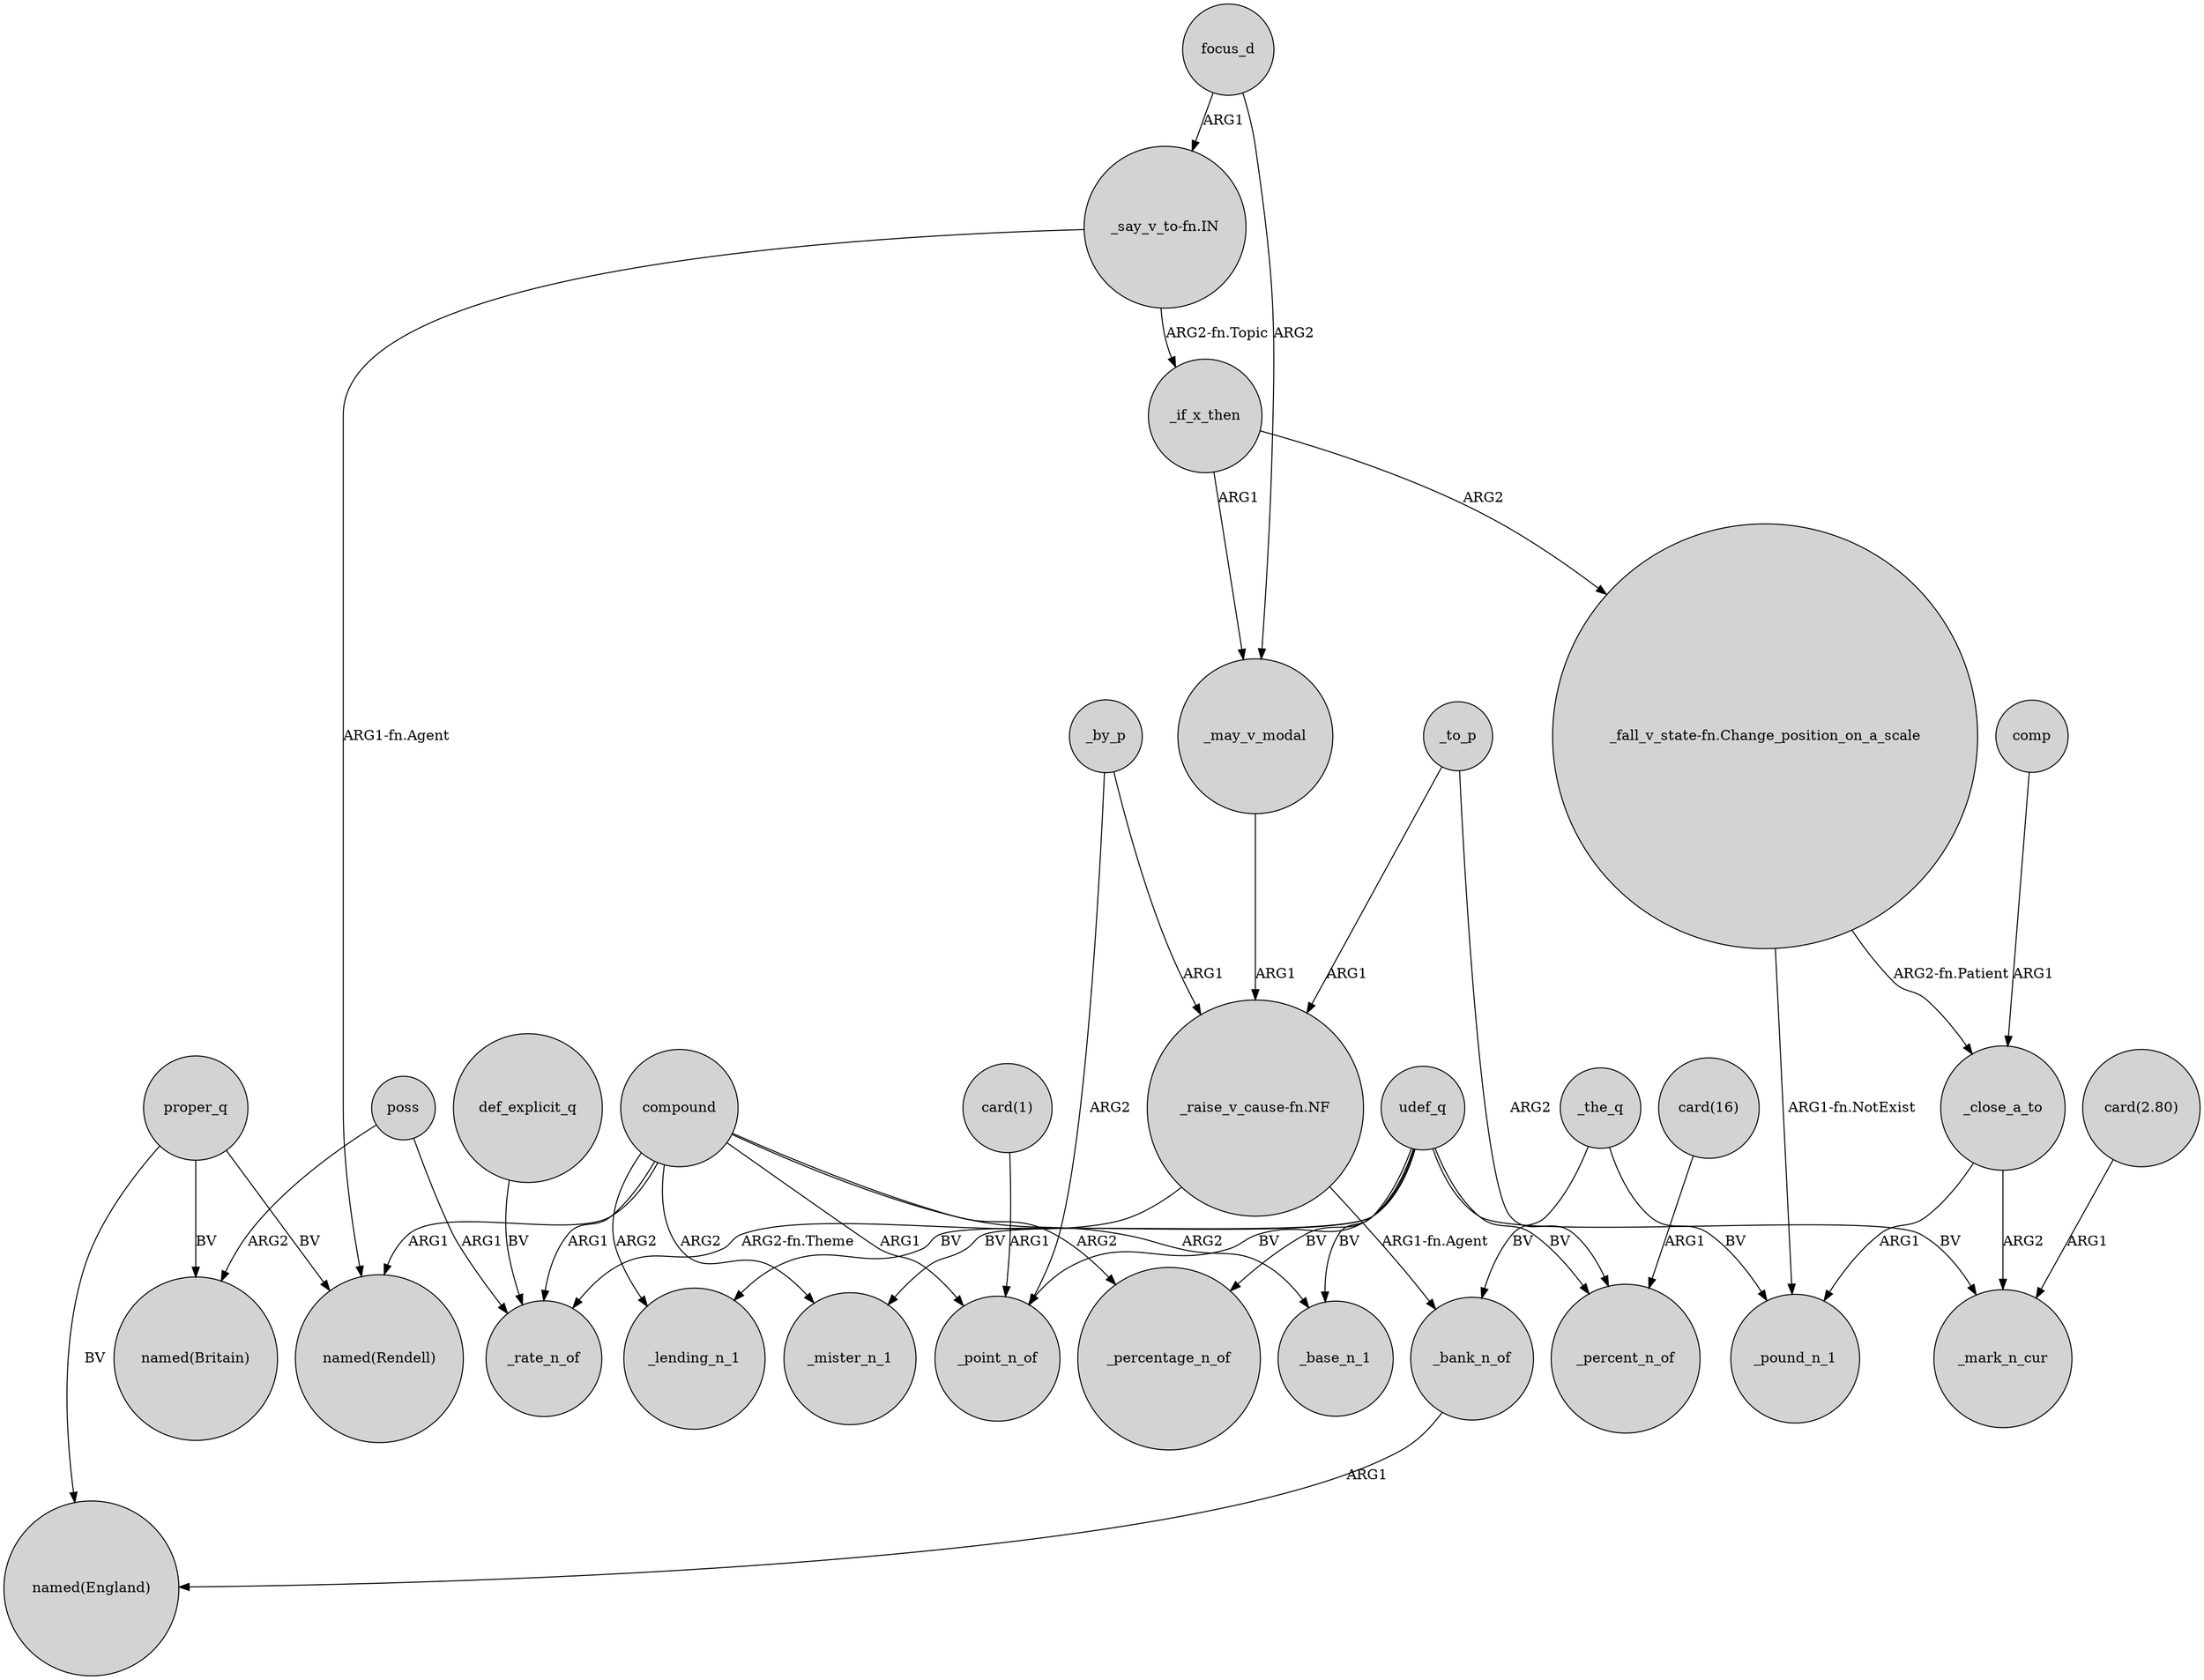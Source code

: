 digraph {
	node [shape=circle style=filled]
	poss -> _rate_n_of [label=ARG1]
	_to_p -> "_raise_v_cause-fn.NF" [label=ARG1]
	comp -> _close_a_to [label=ARG1]
	"_say_v_to-fn.IN" -> _if_x_then [label="ARG2-fn.Topic"]
	udef_q -> _lending_n_1 [label=BV]
	proper_q -> "named(Rendell)" [label=BV]
	"card(2.80)" -> _mark_n_cur [label=ARG1]
	_the_q -> _pound_n_1 [label=BV]
	def_explicit_q -> _rate_n_of [label=BV]
	udef_q -> _point_n_of [label=BV]
	focus_d -> _may_v_modal [label=ARG2]
	compound -> _percentage_n_of [label=ARG2]
	"_say_v_to-fn.IN" -> "named(Rendell)" [label="ARG1-fn.Agent"]
	compound -> _mister_n_1 [label=ARG2]
	"_fall_v_state-fn.Change_position_on_a_scale" -> _pound_n_1 [label="ARG1-fn.NotExist"]
	udef_q -> _mark_n_cur [label=BV]
	proper_q -> "named(England)" [label=BV]
	compound -> _rate_n_of [label=ARG1]
	_by_p -> _point_n_of [label=ARG2]
	udef_q -> _mister_n_1 [label=BV]
	_if_x_then -> _may_v_modal [label=ARG1]
	_close_a_to -> _mark_n_cur [label=ARG2]
	udef_q -> _base_n_1 [label=BV]
	"card(16)" -> _percent_n_of [label=ARG1]
	_may_v_modal -> "_raise_v_cause-fn.NF" [label=ARG1]
	"_fall_v_state-fn.Change_position_on_a_scale" -> _close_a_to [label="ARG2-fn.Patient"]
	compound -> _base_n_1 [label=ARG2]
	compound -> _point_n_of [label=ARG1]
	_close_a_to -> _pound_n_1 [label=ARG1]
	_the_q -> _bank_n_of [label=BV]
	_by_p -> "_raise_v_cause-fn.NF" [label=ARG1]
	"card(1)" -> _point_n_of [label=ARG1]
	udef_q -> _percentage_n_of [label=BV]
	_bank_n_of -> "named(England)" [label=ARG1]
	compound -> _lending_n_1 [label=ARG2]
	_to_p -> _percent_n_of [label=ARG2]
	_if_x_then -> "_fall_v_state-fn.Change_position_on_a_scale" [label=ARG2]
	udef_q -> _percent_n_of [label=BV]
	"_raise_v_cause-fn.NF" -> _bank_n_of [label="ARG1-fn.Agent"]
	poss -> "named(Britain)" [label=ARG2]
	compound -> "named(Rendell)" [label=ARG1]
	"_raise_v_cause-fn.NF" -> _rate_n_of [label="ARG2-fn.Theme"]
	focus_d -> "_say_v_to-fn.IN" [label=ARG1]
	proper_q -> "named(Britain)" [label=BV]
}
